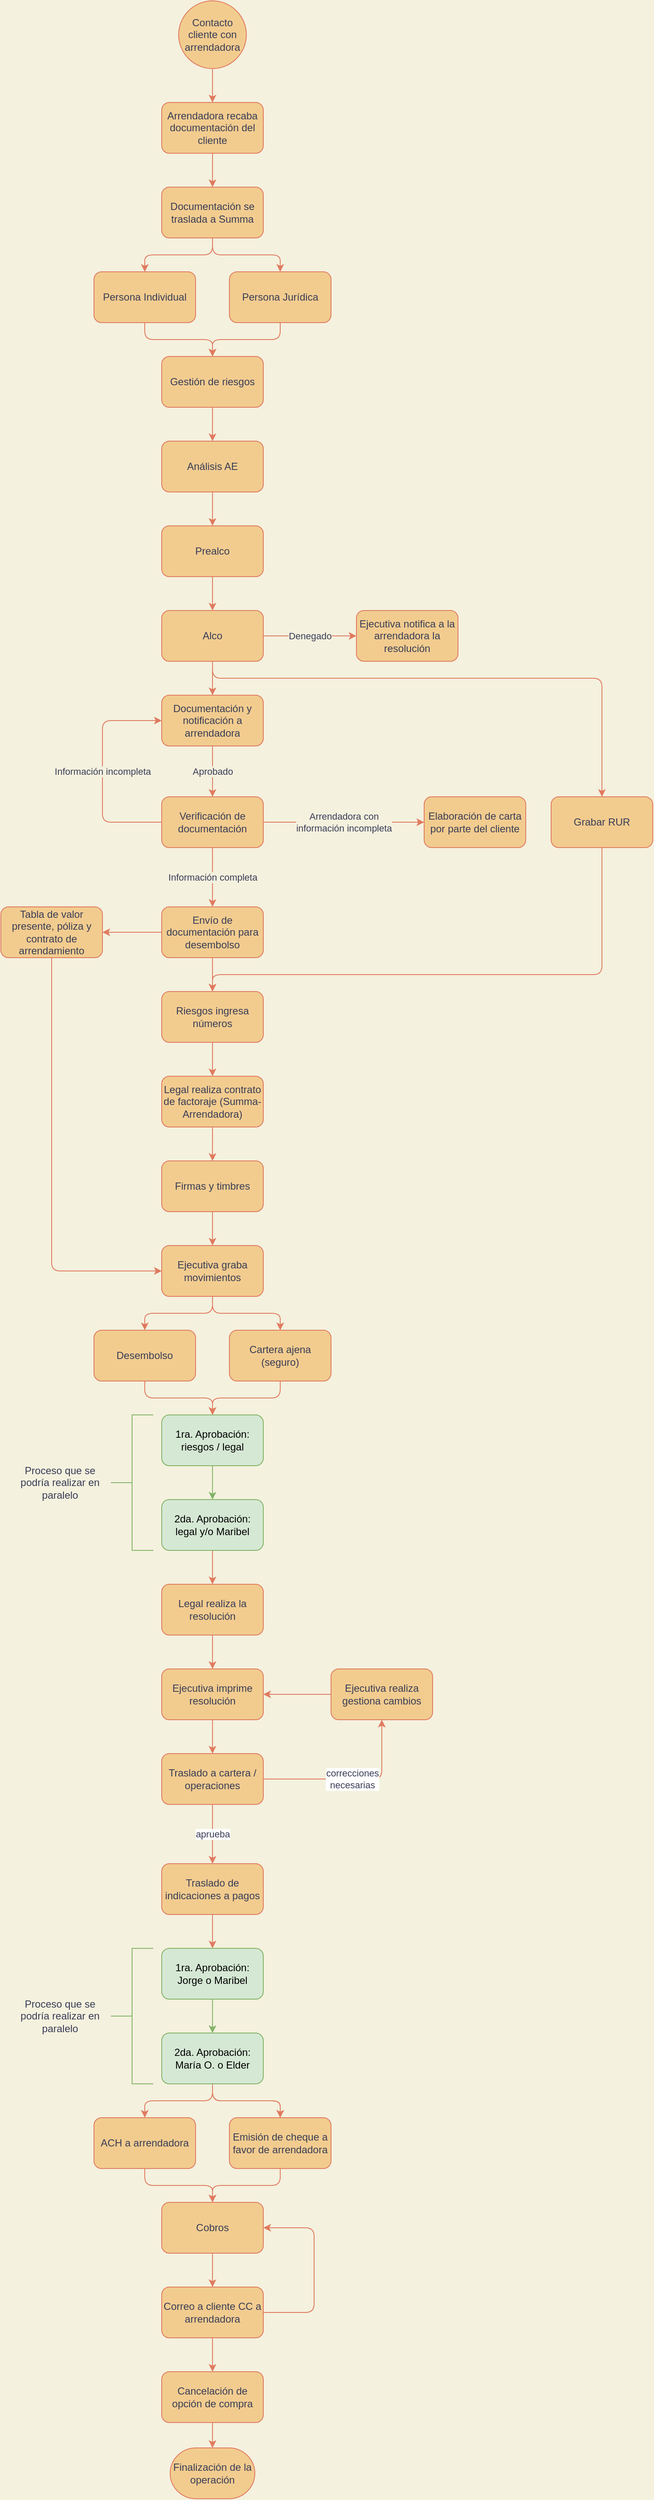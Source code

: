 <mxfile version="17.4.0" type="github">
  <diagram id="z8fUBfOabGOkTEecKIYW" name="Leasing">
    <mxGraphModel dx="1240" dy="743" grid="1" gridSize="10" guides="1" tooltips="1" connect="1" arrows="1" fold="1" page="1" pageScale="1" pageWidth="827" pageHeight="1169" background="#F4F1DE" math="0" shadow="0">
      <root>
        <mxCell id="0" />
        <mxCell id="1" parent="0" />
        <mxCell id="_oelreiNcYr4ekF7kroy-3" value="" style="edgeStyle=orthogonalEdgeStyle;orthogonalLoop=1;jettySize=auto;html=1;labelBackgroundColor=#F4F1DE;strokeColor=#E07A5F;fontColor=#393C56;rounded=1;" edge="1" parent="1" source="_oelreiNcYr4ekF7kroy-1" target="_oelreiNcYr4ekF7kroy-2">
          <mxGeometry relative="1" as="geometry" />
        </mxCell>
        <mxCell id="_oelreiNcYr4ekF7kroy-1" value="Arrendadora recaba documentación del cliente" style="whiteSpace=wrap;html=1;fillColor=#F2CC8F;strokeColor=#E07A5F;fontColor=#393C56;rounded=1;" vertex="1" parent="1">
          <mxGeometry x="340" y="140" width="120" height="60" as="geometry" />
        </mxCell>
        <mxCell id="_oelreiNcYr4ekF7kroy-7" value="" style="edgeStyle=orthogonalEdgeStyle;orthogonalLoop=1;jettySize=auto;html=1;labelBackgroundColor=#F4F1DE;strokeColor=#E07A5F;fontColor=#393C56;rounded=1;" edge="1" parent="1" source="_oelreiNcYr4ekF7kroy-2" target="_oelreiNcYr4ekF7kroy-6">
          <mxGeometry relative="1" as="geometry" />
        </mxCell>
        <mxCell id="_oelreiNcYr4ekF7kroy-9" value="" style="edgeStyle=orthogonalEdgeStyle;orthogonalLoop=1;jettySize=auto;html=1;labelBackgroundColor=#F4F1DE;strokeColor=#E07A5F;fontColor=#393C56;rounded=1;" edge="1" parent="1" source="_oelreiNcYr4ekF7kroy-2" target="_oelreiNcYr4ekF7kroy-8">
          <mxGeometry relative="1" as="geometry" />
        </mxCell>
        <mxCell id="_oelreiNcYr4ekF7kroy-2" value="Documentación se traslada a Summa" style="whiteSpace=wrap;html=1;fillColor=#F2CC8F;strokeColor=#E07A5F;fontColor=#393C56;rounded=1;" vertex="1" parent="1">
          <mxGeometry x="340" y="240" width="120" height="60" as="geometry" />
        </mxCell>
        <mxCell id="_oelreiNcYr4ekF7kroy-12" value="" style="edgeStyle=orthogonalEdgeStyle;orthogonalLoop=1;jettySize=auto;html=1;labelBackgroundColor=#F4F1DE;strokeColor=#E07A5F;fontColor=#393C56;rounded=1;" edge="1" parent="1" source="_oelreiNcYr4ekF7kroy-6" target="_oelreiNcYr4ekF7kroy-11">
          <mxGeometry relative="1" as="geometry" />
        </mxCell>
        <mxCell id="_oelreiNcYr4ekF7kroy-6" value="Persona Individual" style="whiteSpace=wrap;html=1;fillColor=#F2CC8F;strokeColor=#E07A5F;fontColor=#393C56;rounded=1;" vertex="1" parent="1">
          <mxGeometry x="260" y="340" width="120" height="60" as="geometry" />
        </mxCell>
        <mxCell id="_oelreiNcYr4ekF7kroy-13" style="edgeStyle=orthogonalEdgeStyle;orthogonalLoop=1;jettySize=auto;html=1;labelBackgroundColor=#F4F1DE;strokeColor=#E07A5F;fontColor=#393C56;rounded=1;" edge="1" parent="1" source="_oelreiNcYr4ekF7kroy-8" target="_oelreiNcYr4ekF7kroy-11">
          <mxGeometry relative="1" as="geometry" />
        </mxCell>
        <mxCell id="_oelreiNcYr4ekF7kroy-8" value="Persona Jurídica" style="whiteSpace=wrap;html=1;fillColor=#F2CC8F;strokeColor=#E07A5F;fontColor=#393C56;rounded=1;" vertex="1" parent="1">
          <mxGeometry x="420" y="340" width="120" height="60" as="geometry" />
        </mxCell>
        <mxCell id="_oelreiNcYr4ekF7kroy-17" value="" style="edgeStyle=orthogonalEdgeStyle;orthogonalLoop=1;jettySize=auto;html=1;labelBackgroundColor=#F4F1DE;strokeColor=#E07A5F;fontColor=#393C56;rounded=1;" edge="1" parent="1" source="_oelreiNcYr4ekF7kroy-11" target="_oelreiNcYr4ekF7kroy-16">
          <mxGeometry relative="1" as="geometry" />
        </mxCell>
        <mxCell id="_oelreiNcYr4ekF7kroy-11" value="Gestión de riesgos" style="whiteSpace=wrap;html=1;fillColor=#F2CC8F;strokeColor=#E07A5F;fontColor=#393C56;rounded=1;" vertex="1" parent="1">
          <mxGeometry x="340" y="440" width="120" height="60" as="geometry" />
        </mxCell>
        <mxCell id="_oelreiNcYr4ekF7kroy-19" value="" style="edgeStyle=orthogonalEdgeStyle;orthogonalLoop=1;jettySize=auto;html=1;labelBackgroundColor=#F4F1DE;strokeColor=#E07A5F;fontColor=#393C56;rounded=1;" edge="1" parent="1" source="_oelreiNcYr4ekF7kroy-16" target="_oelreiNcYr4ekF7kroy-18">
          <mxGeometry relative="1" as="geometry" />
        </mxCell>
        <mxCell id="_oelreiNcYr4ekF7kroy-16" value="Análisis AE" style="whiteSpace=wrap;html=1;fillColor=#F2CC8F;strokeColor=#E07A5F;fontColor=#393C56;rounded=1;" vertex="1" parent="1">
          <mxGeometry x="340" y="540" width="120" height="60" as="geometry" />
        </mxCell>
        <mxCell id="_oelreiNcYr4ekF7kroy-21" value="" style="edgeStyle=orthogonalEdgeStyle;orthogonalLoop=1;jettySize=auto;html=1;labelBackgroundColor=#F4F1DE;strokeColor=#E07A5F;fontColor=#393C56;rounded=1;" edge="1" parent="1" source="_oelreiNcYr4ekF7kroy-18" target="_oelreiNcYr4ekF7kroy-20">
          <mxGeometry relative="1" as="geometry" />
        </mxCell>
        <mxCell id="_oelreiNcYr4ekF7kroy-18" value="Prealco" style="whiteSpace=wrap;html=1;fillColor=#F2CC8F;strokeColor=#E07A5F;fontColor=#393C56;rounded=1;" vertex="1" parent="1">
          <mxGeometry x="340" y="640" width="120" height="60" as="geometry" />
        </mxCell>
        <mxCell id="_oelreiNcYr4ekF7kroy-23" value="" style="edgeStyle=orthogonalEdgeStyle;orthogonalLoop=1;jettySize=auto;html=1;labelBackgroundColor=#F4F1DE;strokeColor=#E07A5F;fontColor=#393C56;rounded=1;" edge="1" parent="1" source="_oelreiNcYr4ekF7kroy-20" target="_oelreiNcYr4ekF7kroy-22">
          <mxGeometry relative="1" as="geometry" />
        </mxCell>
        <mxCell id="_oelreiNcYr4ekF7kroy-38" value="Denegado" style="edgeStyle=orthogonalEdgeStyle;orthogonalLoop=1;jettySize=auto;html=1;labelBackgroundColor=#F4F1DE;strokeColor=#E07A5F;fontColor=#393C56;rounded=1;" edge="1" parent="1" source="_oelreiNcYr4ekF7kroy-20" target="_oelreiNcYr4ekF7kroy-37">
          <mxGeometry relative="1" as="geometry">
            <Array as="points">
              <mxPoint x="510" y="770" />
              <mxPoint x="510" y="770" />
            </Array>
            <mxPoint as="offset" />
          </mxGeometry>
        </mxCell>
        <mxCell id="_oelreiNcYr4ekF7kroy-45" style="edgeStyle=orthogonalEdgeStyle;curved=0;rounded=1;sketch=0;orthogonalLoop=1;jettySize=auto;html=1;exitX=0.5;exitY=1;exitDx=0;exitDy=0;fontColor=#393C56;strokeColor=#E07A5F;fillColor=#F2CC8F;" edge="1" parent="1" source="_oelreiNcYr4ekF7kroy-20" target="_oelreiNcYr4ekF7kroy-43">
          <mxGeometry relative="1" as="geometry">
            <Array as="points">
              <mxPoint x="400" y="820" />
              <mxPoint x="860" y="820" />
            </Array>
          </mxGeometry>
        </mxCell>
        <mxCell id="_oelreiNcYr4ekF7kroy-20" value="Alco" style="whiteSpace=wrap;html=1;fillColor=#F2CC8F;strokeColor=#E07A5F;fontColor=#393C56;rounded=1;" vertex="1" parent="1">
          <mxGeometry x="340" y="740" width="120" height="60" as="geometry" />
        </mxCell>
        <mxCell id="_oelreiNcYr4ekF7kroy-25" value="Aprobado" style="edgeStyle=orthogonalEdgeStyle;orthogonalLoop=1;jettySize=auto;html=1;labelBackgroundColor=#F4F1DE;strokeColor=#E07A5F;fontColor=#393C56;rounded=1;" edge="1" parent="1" source="_oelreiNcYr4ekF7kroy-22" target="_oelreiNcYr4ekF7kroy-24">
          <mxGeometry relative="1" as="geometry" />
        </mxCell>
        <mxCell id="_oelreiNcYr4ekF7kroy-22" value="Documentación y notificación a arrendadora" style="whiteSpace=wrap;html=1;fillColor=#F2CC8F;strokeColor=#E07A5F;fontColor=#393C56;rounded=1;" vertex="1" parent="1">
          <mxGeometry x="340" y="840" width="120" height="60" as="geometry" />
        </mxCell>
        <mxCell id="_oelreiNcYr4ekF7kroy-35" value="Información completa" style="edgeStyle=orthogonalEdgeStyle;orthogonalLoop=1;jettySize=auto;html=1;labelBackgroundColor=#F4F1DE;strokeColor=#E07A5F;fontColor=#393C56;rounded=1;" edge="1" parent="1" source="_oelreiNcYr4ekF7kroy-24" target="_oelreiNcYr4ekF7kroy-34">
          <mxGeometry relative="1" as="geometry" />
        </mxCell>
        <mxCell id="_oelreiNcYr4ekF7kroy-36" value="Información incompleta" style="edgeStyle=orthogonalEdgeStyle;orthogonalLoop=1;jettySize=auto;html=1;entryX=0;entryY=0.5;entryDx=0;entryDy=0;labelBackgroundColor=#F4F1DE;strokeColor=#E07A5F;fontColor=#393C56;rounded=1;" edge="1" parent="1" source="_oelreiNcYr4ekF7kroy-24" target="_oelreiNcYr4ekF7kroy-22">
          <mxGeometry relative="1" as="geometry">
            <mxPoint x="270" y="870" as="targetPoint" />
            <Array as="points">
              <mxPoint x="270" y="990" />
              <mxPoint x="270" y="870" />
            </Array>
          </mxGeometry>
        </mxCell>
        <mxCell id="_oelreiNcYr4ekF7kroy-40" value="Arrendadora con&lt;br&gt;información incompleta" style="edgeStyle=orthogonalEdgeStyle;orthogonalLoop=1;jettySize=auto;html=1;labelBackgroundColor=#F4F1DE;strokeColor=#E07A5F;fontColor=#393C56;rounded=1;" edge="1" parent="1" source="_oelreiNcYr4ekF7kroy-24" target="_oelreiNcYr4ekF7kroy-39">
          <mxGeometry relative="1" as="geometry" />
        </mxCell>
        <mxCell id="_oelreiNcYr4ekF7kroy-24" value="Verificación de documentación" style="whiteSpace=wrap;html=1;fillColor=#F2CC8F;strokeColor=#E07A5F;fontColor=#393C56;rounded=1;" vertex="1" parent="1">
          <mxGeometry x="340" y="960" width="120" height="60" as="geometry" />
        </mxCell>
        <mxCell id="_oelreiNcYr4ekF7kroy-33" value="" style="edgeStyle=orthogonalEdgeStyle;orthogonalLoop=1;jettySize=auto;html=1;labelBackgroundColor=#F4F1DE;strokeColor=#E07A5F;fontColor=#393C56;rounded=1;" edge="1" parent="1" source="_oelreiNcYr4ekF7kroy-32" target="_oelreiNcYr4ekF7kroy-1">
          <mxGeometry relative="1" as="geometry" />
        </mxCell>
        <mxCell id="_oelreiNcYr4ekF7kroy-32" value="&lt;span&gt;Contacto cliente con arrendadora&lt;/span&gt;" style="ellipse;whiteSpace=wrap;html=1;aspect=fixed;fillColor=#F2CC8F;strokeColor=#E07A5F;fontColor=#393C56;rounded=1;" vertex="1" parent="1">
          <mxGeometry x="360" y="20" width="80" height="80" as="geometry" />
        </mxCell>
        <mxCell id="_oelreiNcYr4ekF7kroy-42" value="" style="edgeStyle=orthogonalEdgeStyle;curved=0;rounded=1;sketch=0;orthogonalLoop=1;jettySize=auto;html=1;fontColor=#393C56;strokeColor=#E07A5F;fillColor=#F2CC8F;" edge="1" parent="1" source="_oelreiNcYr4ekF7kroy-34" target="_oelreiNcYr4ekF7kroy-41">
          <mxGeometry relative="1" as="geometry" />
        </mxCell>
        <mxCell id="_oelreiNcYr4ekF7kroy-47" value="" style="edgeStyle=orthogonalEdgeStyle;curved=0;rounded=1;sketch=0;orthogonalLoop=1;jettySize=auto;html=1;fontColor=#393C56;strokeColor=#E07A5F;fillColor=#F2CC8F;" edge="1" parent="1" source="_oelreiNcYr4ekF7kroy-34" target="_oelreiNcYr4ekF7kroy-46">
          <mxGeometry relative="1" as="geometry" />
        </mxCell>
        <mxCell id="_oelreiNcYr4ekF7kroy-34" value="Envío de documentación para desembolso" style="whiteSpace=wrap;html=1;fillColor=#F2CC8F;strokeColor=#E07A5F;fontColor=#393C56;rounded=1;" vertex="1" parent="1">
          <mxGeometry x="340" y="1090" width="120" height="60" as="geometry" />
        </mxCell>
        <mxCell id="_oelreiNcYr4ekF7kroy-37" value="Ejecutiva notifica a la arrendadora la resolución" style="whiteSpace=wrap;html=1;fillColor=#F2CC8F;strokeColor=#E07A5F;fontColor=#393C56;rounded=1;" vertex="1" parent="1">
          <mxGeometry x="570" y="740" width="120" height="60" as="geometry" />
        </mxCell>
        <mxCell id="_oelreiNcYr4ekF7kroy-39" value="Elaboración de carta por parte del cliente" style="whiteSpace=wrap;html=1;fillColor=#F2CC8F;strokeColor=#E07A5F;fontColor=#393C56;rounded=1;" vertex="1" parent="1">
          <mxGeometry x="650" y="960" width="120" height="60" as="geometry" />
        </mxCell>
        <mxCell id="_oelreiNcYr4ekF7kroy-54" style="edgeStyle=orthogonalEdgeStyle;curved=0;rounded=1;sketch=0;orthogonalLoop=1;jettySize=auto;html=1;entryX=0;entryY=0.5;entryDx=0;entryDy=0;fontColor=#393C56;strokeColor=#E07A5F;fillColor=#F2CC8F;" edge="1" parent="1" source="_oelreiNcYr4ekF7kroy-41" target="_oelreiNcYr4ekF7kroy-52">
          <mxGeometry relative="1" as="geometry">
            <Array as="points">
              <mxPoint x="210" y="1520" />
            </Array>
          </mxGeometry>
        </mxCell>
        <mxCell id="_oelreiNcYr4ekF7kroy-41" value="Tabla de valor presente, póliza y contrato de arrendamiento" style="whiteSpace=wrap;html=1;fillColor=#F2CC8F;strokeColor=#E07A5F;fontColor=#393C56;rounded=1;" vertex="1" parent="1">
          <mxGeometry x="150" y="1090" width="120" height="60" as="geometry" />
        </mxCell>
        <mxCell id="_oelreiNcYr4ekF7kroy-107" style="edgeStyle=orthogonalEdgeStyle;curved=0;rounded=1;sketch=0;orthogonalLoop=1;jettySize=auto;html=1;entryX=0.5;entryY=0;entryDx=0;entryDy=0;fontColor=#393C56;strokeColor=#E07A5F;fillColor=#F2CC8F;" edge="1" parent="1" source="_oelreiNcYr4ekF7kroy-43" target="_oelreiNcYr4ekF7kroy-46">
          <mxGeometry relative="1" as="geometry">
            <Array as="points">
              <mxPoint x="860" y="1170" />
              <mxPoint x="400" y="1170" />
            </Array>
          </mxGeometry>
        </mxCell>
        <mxCell id="_oelreiNcYr4ekF7kroy-43" value="Grabar RUR" style="rounded=1;whiteSpace=wrap;html=1;sketch=0;fontColor=#393C56;strokeColor=#E07A5F;fillColor=#F2CC8F;" vertex="1" parent="1">
          <mxGeometry x="800" y="960" width="120" height="60" as="geometry" />
        </mxCell>
        <mxCell id="_oelreiNcYr4ekF7kroy-49" value="" style="edgeStyle=orthogonalEdgeStyle;curved=0;rounded=1;sketch=0;orthogonalLoop=1;jettySize=auto;html=1;fontColor=#393C56;strokeColor=#E07A5F;fillColor=#F2CC8F;" edge="1" parent="1" source="_oelreiNcYr4ekF7kroy-46" target="_oelreiNcYr4ekF7kroy-48">
          <mxGeometry relative="1" as="geometry" />
        </mxCell>
        <mxCell id="_oelreiNcYr4ekF7kroy-46" value="Riesgos ingresa números" style="whiteSpace=wrap;html=1;fillColor=#F2CC8F;strokeColor=#E07A5F;fontColor=#393C56;rounded=1;" vertex="1" parent="1">
          <mxGeometry x="340" y="1190" width="120" height="60" as="geometry" />
        </mxCell>
        <mxCell id="_oelreiNcYr4ekF7kroy-51" value="" style="edgeStyle=orthogonalEdgeStyle;curved=0;rounded=1;sketch=0;orthogonalLoop=1;jettySize=auto;html=1;fontColor=#393C56;strokeColor=#E07A5F;fillColor=#F2CC8F;" edge="1" parent="1" source="_oelreiNcYr4ekF7kroy-48" target="_oelreiNcYr4ekF7kroy-50">
          <mxGeometry relative="1" as="geometry" />
        </mxCell>
        <mxCell id="_oelreiNcYr4ekF7kroy-48" value="Legal realiza contrato de factoraje (Summa-Arrendadora)" style="whiteSpace=wrap;html=1;fillColor=#F2CC8F;strokeColor=#E07A5F;fontColor=#393C56;rounded=1;" vertex="1" parent="1">
          <mxGeometry x="340" y="1290" width="120" height="60" as="geometry" />
        </mxCell>
        <mxCell id="_oelreiNcYr4ekF7kroy-53" value="" style="edgeStyle=orthogonalEdgeStyle;curved=0;rounded=1;sketch=0;orthogonalLoop=1;jettySize=auto;html=1;fontColor=#393C56;strokeColor=#E07A5F;fillColor=#F2CC8F;" edge="1" parent="1" source="_oelreiNcYr4ekF7kroy-50" target="_oelreiNcYr4ekF7kroy-52">
          <mxGeometry relative="1" as="geometry" />
        </mxCell>
        <mxCell id="_oelreiNcYr4ekF7kroy-50" value="Firmas y timbres" style="whiteSpace=wrap;html=1;fillColor=#F2CC8F;strokeColor=#E07A5F;fontColor=#393C56;rounded=1;" vertex="1" parent="1">
          <mxGeometry x="340" y="1390" width="120" height="60" as="geometry" />
        </mxCell>
        <mxCell id="_oelreiNcYr4ekF7kroy-56" value="" style="edgeStyle=orthogonalEdgeStyle;curved=0;rounded=1;sketch=0;orthogonalLoop=1;jettySize=auto;html=1;fontColor=#393C56;strokeColor=#E07A5F;fillColor=#F2CC8F;" edge="1" parent="1" source="_oelreiNcYr4ekF7kroy-52" target="_oelreiNcYr4ekF7kroy-55">
          <mxGeometry relative="1" as="geometry" />
        </mxCell>
        <mxCell id="_oelreiNcYr4ekF7kroy-58" value="" style="edgeStyle=orthogonalEdgeStyle;curved=0;rounded=1;sketch=0;orthogonalLoop=1;jettySize=auto;html=1;fontColor=#393C56;strokeColor=#E07A5F;fillColor=#F2CC8F;" edge="1" parent="1" source="_oelreiNcYr4ekF7kroy-52" target="_oelreiNcYr4ekF7kroy-57">
          <mxGeometry relative="1" as="geometry" />
        </mxCell>
        <mxCell id="_oelreiNcYr4ekF7kroy-52" value="Ejecutiva graba movimientos" style="whiteSpace=wrap;html=1;fillColor=#F2CC8F;strokeColor=#E07A5F;fontColor=#393C56;rounded=1;" vertex="1" parent="1">
          <mxGeometry x="340" y="1490" width="120" height="60" as="geometry" />
        </mxCell>
        <mxCell id="_oelreiNcYr4ekF7kroy-61" value="" style="edgeStyle=orthogonalEdgeStyle;curved=0;rounded=1;sketch=0;orthogonalLoop=1;jettySize=auto;html=1;fontColor=#393C56;strokeColor=#E07A5F;fillColor=#F2CC8F;" edge="1" parent="1" source="_oelreiNcYr4ekF7kroy-55" target="_oelreiNcYr4ekF7kroy-60">
          <mxGeometry relative="1" as="geometry" />
        </mxCell>
        <mxCell id="_oelreiNcYr4ekF7kroy-55" value="Desembolso" style="whiteSpace=wrap;html=1;fillColor=#F2CC8F;strokeColor=#E07A5F;fontColor=#393C56;rounded=1;" vertex="1" parent="1">
          <mxGeometry x="260" y="1590" width="120" height="60" as="geometry" />
        </mxCell>
        <mxCell id="_oelreiNcYr4ekF7kroy-62" style="edgeStyle=orthogonalEdgeStyle;curved=0;rounded=1;sketch=0;orthogonalLoop=1;jettySize=auto;html=1;fontColor=#393C56;strokeColor=#E07A5F;fillColor=#F2CC8F;" edge="1" parent="1" source="_oelreiNcYr4ekF7kroy-57" target="_oelreiNcYr4ekF7kroy-60">
          <mxGeometry relative="1" as="geometry" />
        </mxCell>
        <mxCell id="_oelreiNcYr4ekF7kroy-57" value="Cartera ajena (seguro)" style="whiteSpace=wrap;html=1;fillColor=#F2CC8F;strokeColor=#E07A5F;fontColor=#393C56;rounded=1;" vertex="1" parent="1">
          <mxGeometry x="420" y="1590" width="120" height="60" as="geometry" />
        </mxCell>
        <mxCell id="_oelreiNcYr4ekF7kroy-64" value="" style="edgeStyle=orthogonalEdgeStyle;curved=0;rounded=1;sketch=0;orthogonalLoop=1;jettySize=auto;html=1;fontColor=#393C56;strokeColor=#82b366;fillColor=#d5e8d4;" edge="1" parent="1" source="_oelreiNcYr4ekF7kroy-60" target="_oelreiNcYr4ekF7kroy-63">
          <mxGeometry relative="1" as="geometry" />
        </mxCell>
        <mxCell id="_oelreiNcYr4ekF7kroy-60" value="1ra. Aprobación:&lt;br&gt;riesgos / legal" style="whiteSpace=wrap;html=1;fillColor=#d5e8d4;strokeColor=#82b366;rounded=1;" vertex="1" parent="1">
          <mxGeometry x="340" y="1690" width="120" height="60" as="geometry" />
        </mxCell>
        <mxCell id="_oelreiNcYr4ekF7kroy-66" value="" style="edgeStyle=orthogonalEdgeStyle;curved=0;rounded=1;sketch=0;orthogonalLoop=1;jettySize=auto;html=1;fontColor=#393C56;strokeColor=#E07A5F;fillColor=#F2CC8F;" edge="1" parent="1" source="_oelreiNcYr4ekF7kroy-63" target="_oelreiNcYr4ekF7kroy-65">
          <mxGeometry relative="1" as="geometry" />
        </mxCell>
        <mxCell id="_oelreiNcYr4ekF7kroy-63" value="2da. Aprobación:&lt;br&gt;legal y/o Maribel" style="whiteSpace=wrap;html=1;fillColor=#d5e8d4;strokeColor=#82b366;rounded=1;" vertex="1" parent="1">
          <mxGeometry x="340" y="1790" width="120" height="60" as="geometry" />
        </mxCell>
        <mxCell id="_oelreiNcYr4ekF7kroy-68" value="" style="edgeStyle=orthogonalEdgeStyle;curved=0;rounded=1;sketch=0;orthogonalLoop=1;jettySize=auto;html=1;fontColor=#393C56;strokeColor=#E07A5F;fillColor=#F2CC8F;" edge="1" parent="1" source="_oelreiNcYr4ekF7kroy-65" target="_oelreiNcYr4ekF7kroy-67">
          <mxGeometry relative="1" as="geometry" />
        </mxCell>
        <mxCell id="_oelreiNcYr4ekF7kroy-65" value="Legal realiza la resolución" style="whiteSpace=wrap;html=1;fillColor=#F2CC8F;strokeColor=#E07A5F;fontColor=#393C56;rounded=1;" vertex="1" parent="1">
          <mxGeometry x="340" y="1890" width="120" height="60" as="geometry" />
        </mxCell>
        <mxCell id="_oelreiNcYr4ekF7kroy-70" value="" style="edgeStyle=orthogonalEdgeStyle;curved=0;rounded=1;sketch=0;orthogonalLoop=1;jettySize=auto;html=1;fontColor=#393C56;strokeColor=#E07A5F;fillColor=#F2CC8F;" edge="1" parent="1" source="_oelreiNcYr4ekF7kroy-67" target="_oelreiNcYr4ekF7kroy-69">
          <mxGeometry relative="1" as="geometry" />
        </mxCell>
        <mxCell id="_oelreiNcYr4ekF7kroy-67" value="Ejecutiva imprime resolución" style="whiteSpace=wrap;html=1;fillColor=#F2CC8F;strokeColor=#E07A5F;fontColor=#393C56;rounded=1;" vertex="1" parent="1">
          <mxGeometry x="340" y="1990" width="120" height="60" as="geometry" />
        </mxCell>
        <mxCell id="_oelreiNcYr4ekF7kroy-74" value="correcciones&lt;br&gt;necesarias" style="edgeStyle=orthogonalEdgeStyle;curved=0;rounded=1;sketch=0;orthogonalLoop=1;jettySize=auto;html=1;fontColor=#393C56;strokeColor=#E07A5F;fillColor=#F2CC8F;" edge="1" parent="1" source="_oelreiNcYr4ekF7kroy-69" target="_oelreiNcYr4ekF7kroy-73">
          <mxGeometry relative="1" as="geometry" />
        </mxCell>
        <mxCell id="_oelreiNcYr4ekF7kroy-78" value="aprueba" style="edgeStyle=orthogonalEdgeStyle;curved=0;rounded=1;sketch=0;orthogonalLoop=1;jettySize=auto;html=1;fontColor=#393C56;strokeColor=#E07A5F;fillColor=#F2CC8F;" edge="1" parent="1" source="_oelreiNcYr4ekF7kroy-69" target="_oelreiNcYr4ekF7kroy-77">
          <mxGeometry relative="1" as="geometry" />
        </mxCell>
        <mxCell id="_oelreiNcYr4ekF7kroy-69" value="Traslado a cartera / operaciones" style="whiteSpace=wrap;html=1;fillColor=#F2CC8F;strokeColor=#E07A5F;fontColor=#393C56;rounded=1;" vertex="1" parent="1">
          <mxGeometry x="340" y="2090" width="120" height="60" as="geometry" />
        </mxCell>
        <mxCell id="_oelreiNcYr4ekF7kroy-75" style="edgeStyle=orthogonalEdgeStyle;curved=0;rounded=1;sketch=0;orthogonalLoop=1;jettySize=auto;html=1;entryX=1;entryY=0.5;entryDx=0;entryDy=0;fontColor=#393C56;strokeColor=#E07A5F;fillColor=#F2CC8F;" edge="1" parent="1" source="_oelreiNcYr4ekF7kroy-73" target="_oelreiNcYr4ekF7kroy-67">
          <mxGeometry relative="1" as="geometry" />
        </mxCell>
        <mxCell id="_oelreiNcYr4ekF7kroy-73" value="Ejecutiva realiza gestiona cambios" style="whiteSpace=wrap;html=1;fillColor=#F2CC8F;strokeColor=#E07A5F;fontColor=#393C56;rounded=1;" vertex="1" parent="1">
          <mxGeometry x="540" y="1990" width="120" height="60" as="geometry" />
        </mxCell>
        <mxCell id="_oelreiNcYr4ekF7kroy-80" value="" style="edgeStyle=orthogonalEdgeStyle;curved=0;rounded=1;sketch=0;orthogonalLoop=1;jettySize=auto;html=1;fontColor=#393C56;strokeColor=#E07A5F;fillColor=#F2CC8F;" edge="1" parent="1" source="_oelreiNcYr4ekF7kroy-77" target="_oelreiNcYr4ekF7kroy-79">
          <mxGeometry relative="1" as="geometry" />
        </mxCell>
        <mxCell id="_oelreiNcYr4ekF7kroy-77" value="Traslado de indicaciones a pagos" style="whiteSpace=wrap;html=1;fillColor=#F2CC8F;strokeColor=#E07A5F;fontColor=#393C56;rounded=1;" vertex="1" parent="1">
          <mxGeometry x="340" y="2220" width="120" height="60" as="geometry" />
        </mxCell>
        <mxCell id="_oelreiNcYr4ekF7kroy-82" value="" style="edgeStyle=orthogonalEdgeStyle;curved=0;rounded=1;sketch=0;orthogonalLoop=1;jettySize=auto;html=1;fontColor=#393C56;strokeColor=#82b366;fillColor=#d5e8d4;" edge="1" parent="1" source="_oelreiNcYr4ekF7kroy-79" target="_oelreiNcYr4ekF7kroy-81">
          <mxGeometry relative="1" as="geometry" />
        </mxCell>
        <mxCell id="_oelreiNcYr4ekF7kroy-79" value="1ra. Aprobación:&lt;br&gt;Jorge o Maribel" style="whiteSpace=wrap;html=1;fillColor=#d5e8d4;strokeColor=#82b366;rounded=1;" vertex="1" parent="1">
          <mxGeometry x="340" y="2320" width="120" height="60" as="geometry" />
        </mxCell>
        <mxCell id="_oelreiNcYr4ekF7kroy-84" value="" style="edgeStyle=orthogonalEdgeStyle;curved=0;rounded=1;sketch=0;orthogonalLoop=1;jettySize=auto;html=1;fontColor=#393C56;strokeColor=#E07A5F;fillColor=#F2CC8F;" edge="1" parent="1" source="_oelreiNcYr4ekF7kroy-81" target="_oelreiNcYr4ekF7kroy-83">
          <mxGeometry relative="1" as="geometry" />
        </mxCell>
        <mxCell id="_oelreiNcYr4ekF7kroy-86" value="" style="edgeStyle=orthogonalEdgeStyle;curved=0;rounded=1;sketch=0;orthogonalLoop=1;jettySize=auto;html=1;fontColor=#393C56;strokeColor=#E07A5F;fillColor=#F2CC8F;" edge="1" parent="1" source="_oelreiNcYr4ekF7kroy-81" target="_oelreiNcYr4ekF7kroy-85">
          <mxGeometry relative="1" as="geometry" />
        </mxCell>
        <mxCell id="_oelreiNcYr4ekF7kroy-102" value="" style="edgeStyle=orthogonalEdgeStyle;curved=0;rounded=1;sketch=0;orthogonalLoop=1;jettySize=auto;html=1;fontColor=#393C56;strokeColor=#E07A5F;fillColor=#F2CC8F;" edge="1" parent="1" source="_oelreiNcYr4ekF7kroy-81" target="_oelreiNcYr4ekF7kroy-85">
          <mxGeometry relative="1" as="geometry" />
        </mxCell>
        <mxCell id="_oelreiNcYr4ekF7kroy-81" value="2da. Aprobación:&lt;br&gt;María O. o Elder" style="whiteSpace=wrap;html=1;fillColor=#d5e8d4;strokeColor=#82b366;rounded=1;" vertex="1" parent="1">
          <mxGeometry x="340" y="2420" width="120" height="60" as="geometry" />
        </mxCell>
        <mxCell id="_oelreiNcYr4ekF7kroy-88" value="" style="edgeStyle=orthogonalEdgeStyle;curved=0;rounded=1;sketch=0;orthogonalLoop=1;jettySize=auto;html=1;fontColor=#393C56;strokeColor=#E07A5F;fillColor=#F2CC8F;" edge="1" parent="1" source="_oelreiNcYr4ekF7kroy-83" target="_oelreiNcYr4ekF7kroy-87">
          <mxGeometry relative="1" as="geometry" />
        </mxCell>
        <mxCell id="_oelreiNcYr4ekF7kroy-83" value="ACH a arrendadora" style="whiteSpace=wrap;html=1;fillColor=#F2CC8F;strokeColor=#E07A5F;fontColor=#393C56;rounded=1;" vertex="1" parent="1">
          <mxGeometry x="260" y="2520" width="120" height="60" as="geometry" />
        </mxCell>
        <mxCell id="_oelreiNcYr4ekF7kroy-89" style="edgeStyle=orthogonalEdgeStyle;curved=0;rounded=1;sketch=0;orthogonalLoop=1;jettySize=auto;html=1;entryX=0.5;entryY=0;entryDx=0;entryDy=0;fontColor=#393C56;strokeColor=#E07A5F;fillColor=#F2CC8F;" edge="1" parent="1" source="_oelreiNcYr4ekF7kroy-85" target="_oelreiNcYr4ekF7kroy-87">
          <mxGeometry relative="1" as="geometry" />
        </mxCell>
        <mxCell id="_oelreiNcYr4ekF7kroy-85" value="Emisión de cheque a favor de arrendadora" style="whiteSpace=wrap;html=1;fillColor=#F2CC8F;strokeColor=#E07A5F;fontColor=#393C56;rounded=1;" vertex="1" parent="1">
          <mxGeometry x="420" y="2520" width="120" height="60" as="geometry" />
        </mxCell>
        <mxCell id="_oelreiNcYr4ekF7kroy-91" value="" style="edgeStyle=orthogonalEdgeStyle;curved=0;rounded=1;sketch=0;orthogonalLoop=1;jettySize=auto;html=1;fontColor=#393C56;strokeColor=#E07A5F;fillColor=#F2CC8F;" edge="1" parent="1" source="_oelreiNcYr4ekF7kroy-87" target="_oelreiNcYr4ekF7kroy-90">
          <mxGeometry relative="1" as="geometry" />
        </mxCell>
        <mxCell id="_oelreiNcYr4ekF7kroy-87" value="Cobros" style="whiteSpace=wrap;html=1;fillColor=#F2CC8F;strokeColor=#E07A5F;fontColor=#393C56;rounded=1;" vertex="1" parent="1">
          <mxGeometry x="340" y="2620" width="120" height="60" as="geometry" />
        </mxCell>
        <mxCell id="_oelreiNcYr4ekF7kroy-92" style="edgeStyle=orthogonalEdgeStyle;curved=0;rounded=1;sketch=0;orthogonalLoop=1;jettySize=auto;html=1;entryX=1;entryY=0.5;entryDx=0;entryDy=0;fontColor=#393C56;strokeColor=#E07A5F;fillColor=#F2CC8F;exitX=1;exitY=0.5;exitDx=0;exitDy=0;" edge="1" parent="1" source="_oelreiNcYr4ekF7kroy-90" target="_oelreiNcYr4ekF7kroy-87">
          <mxGeometry relative="1" as="geometry">
            <mxPoint x="460" y="2750" as="sourcePoint" />
            <Array as="points">
              <mxPoint x="520" y="2650" />
            </Array>
          </mxGeometry>
        </mxCell>
        <mxCell id="_oelreiNcYr4ekF7kroy-94" value="" style="edgeStyle=orthogonalEdgeStyle;curved=0;rounded=1;sketch=0;orthogonalLoop=1;jettySize=auto;html=1;fontColor=#393C56;strokeColor=#E07A5F;fillColor=#F2CC8F;" edge="1" parent="1" source="_oelreiNcYr4ekF7kroy-90" target="_oelreiNcYr4ekF7kroy-93">
          <mxGeometry relative="1" as="geometry" />
        </mxCell>
        <mxCell id="_oelreiNcYr4ekF7kroy-90" value="Correo a cliente CC a arrendadora" style="whiteSpace=wrap;html=1;fillColor=#F2CC8F;strokeColor=#E07A5F;fontColor=#393C56;rounded=1;" vertex="1" parent="1">
          <mxGeometry x="340" y="2720" width="120" height="60" as="geometry" />
        </mxCell>
        <mxCell id="_oelreiNcYr4ekF7kroy-106" style="edgeStyle=orthogonalEdgeStyle;curved=0;rounded=1;sketch=0;orthogonalLoop=1;jettySize=auto;html=1;entryX=0.5;entryY=0;entryDx=0;entryDy=0;entryPerimeter=0;fontColor=#393C56;strokeColor=#E07A5F;fillColor=#F2CC8F;" edge="1" parent="1" source="_oelreiNcYr4ekF7kroy-93" target="_oelreiNcYr4ekF7kroy-105">
          <mxGeometry relative="1" as="geometry" />
        </mxCell>
        <mxCell id="_oelreiNcYr4ekF7kroy-93" value="Cancelación de opción de compra" style="whiteSpace=wrap;html=1;fillColor=#F2CC8F;strokeColor=#E07A5F;fontColor=#393C56;rounded=1;" vertex="1" parent="1">
          <mxGeometry x="340" y="2820" width="120" height="60" as="geometry" />
        </mxCell>
        <mxCell id="_oelreiNcYr4ekF7kroy-95" value="" style="strokeWidth=1;html=1;shape=mxgraph.flowchart.annotation_2;align=left;labelPosition=right;pointerEvents=1;rounded=1;sketch=0;fillColor=#d5e8d4;strokeColor=#82b366;" vertex="1" parent="1">
          <mxGeometry x="280" y="2320" width="50" height="160" as="geometry" />
        </mxCell>
        <mxCell id="_oelreiNcYr4ekF7kroy-101" value="Proceso que se podría realizar en paralelo" style="text;html=1;strokeColor=none;fillColor=none;align=center;verticalAlign=middle;whiteSpace=wrap;rounded=0;sketch=0;fontColor=#393C56;" vertex="1" parent="1">
          <mxGeometry x="160" y="2372.5" width="120" height="55" as="geometry" />
        </mxCell>
        <mxCell id="_oelreiNcYr4ekF7kroy-103" value="" style="strokeWidth=1;html=1;shape=mxgraph.flowchart.annotation_2;align=left;labelPosition=right;pointerEvents=1;rounded=1;sketch=0;fillColor=#d5e8d4;strokeColor=#82b366;" vertex="1" parent="1">
          <mxGeometry x="280" y="1690" width="50" height="160" as="geometry" />
        </mxCell>
        <mxCell id="_oelreiNcYr4ekF7kroy-104" value="Proceso que se podría realizar en paralelo" style="text;html=1;strokeColor=none;fillColor=none;align=center;verticalAlign=middle;whiteSpace=wrap;rounded=0;sketch=0;fontColor=#393C56;" vertex="1" parent="1">
          <mxGeometry x="160" y="1742.5" width="120" height="55" as="geometry" />
        </mxCell>
        <mxCell id="_oelreiNcYr4ekF7kroy-105" value="Finalización de la operación" style="strokeWidth=1;html=1;shape=mxgraph.flowchart.terminator;whiteSpace=wrap;rounded=1;sketch=0;fontColor=#393C56;fillColor=#F2CC8F;strokeColor=#E07A5F;" vertex="1" parent="1">
          <mxGeometry x="350" y="2910" width="100" height="60" as="geometry" />
        </mxCell>
      </root>
    </mxGraphModel>
  </diagram>
</mxfile>
